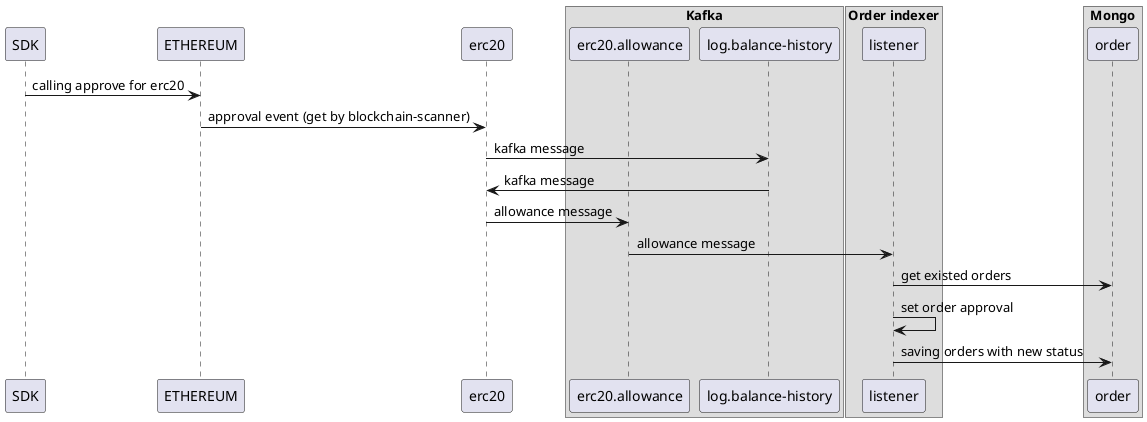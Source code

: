 @startuml

SDK -> ETHEREUM: calling approve for erc20
ETHEREUM -> erc20: approval event (get by blockchain-scanner)
erc20 -> "log.balance-history" : kafka message
"log.balance-history" -> erc20: kafka message
erc20 -> "erc20.allowance" : allowance message
"erc20.allowance" -> listener : allowance message

listener -> order: get existed orders
listener -> listener: set order approval
listener -> order: saving orders with new status

box "Kafka"
participant "erc20.allowance"
participant "log.balance-history"
end box

box "Order indexer"
participant listener
end box

box "Mongo"
participant order
end box

@enduml